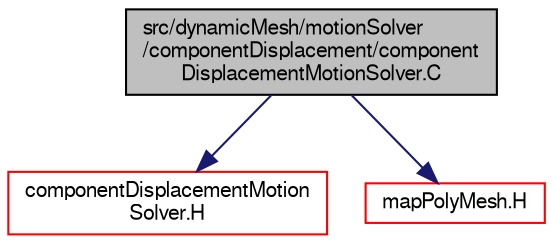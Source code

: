 digraph "src/dynamicMesh/motionSolver/componentDisplacement/componentDisplacementMotionSolver.C"
{
  bgcolor="transparent";
  edge [fontname="FreeSans",fontsize="10",labelfontname="FreeSans",labelfontsize="10"];
  node [fontname="FreeSans",fontsize="10",shape=record];
  Node0 [label="src/dynamicMesh/motionSolver\l/componentDisplacement/component\lDisplacementMotionSolver.C",height=0.2,width=0.4,color="black", fillcolor="grey75", style="filled", fontcolor="black"];
  Node0 -> Node1 [color="midnightblue",fontsize="10",style="solid",fontname="FreeSans"];
  Node1 [label="componentDisplacementMotion\lSolver.H",height=0.2,width=0.4,color="red",URL="$a00608.html"];
  Node0 -> Node283 [color="midnightblue",fontsize="10",style="solid",fontname="FreeSans"];
  Node283 [label="mapPolyMesh.H",height=0.2,width=0.4,color="red",URL="$a11597.html"];
}
